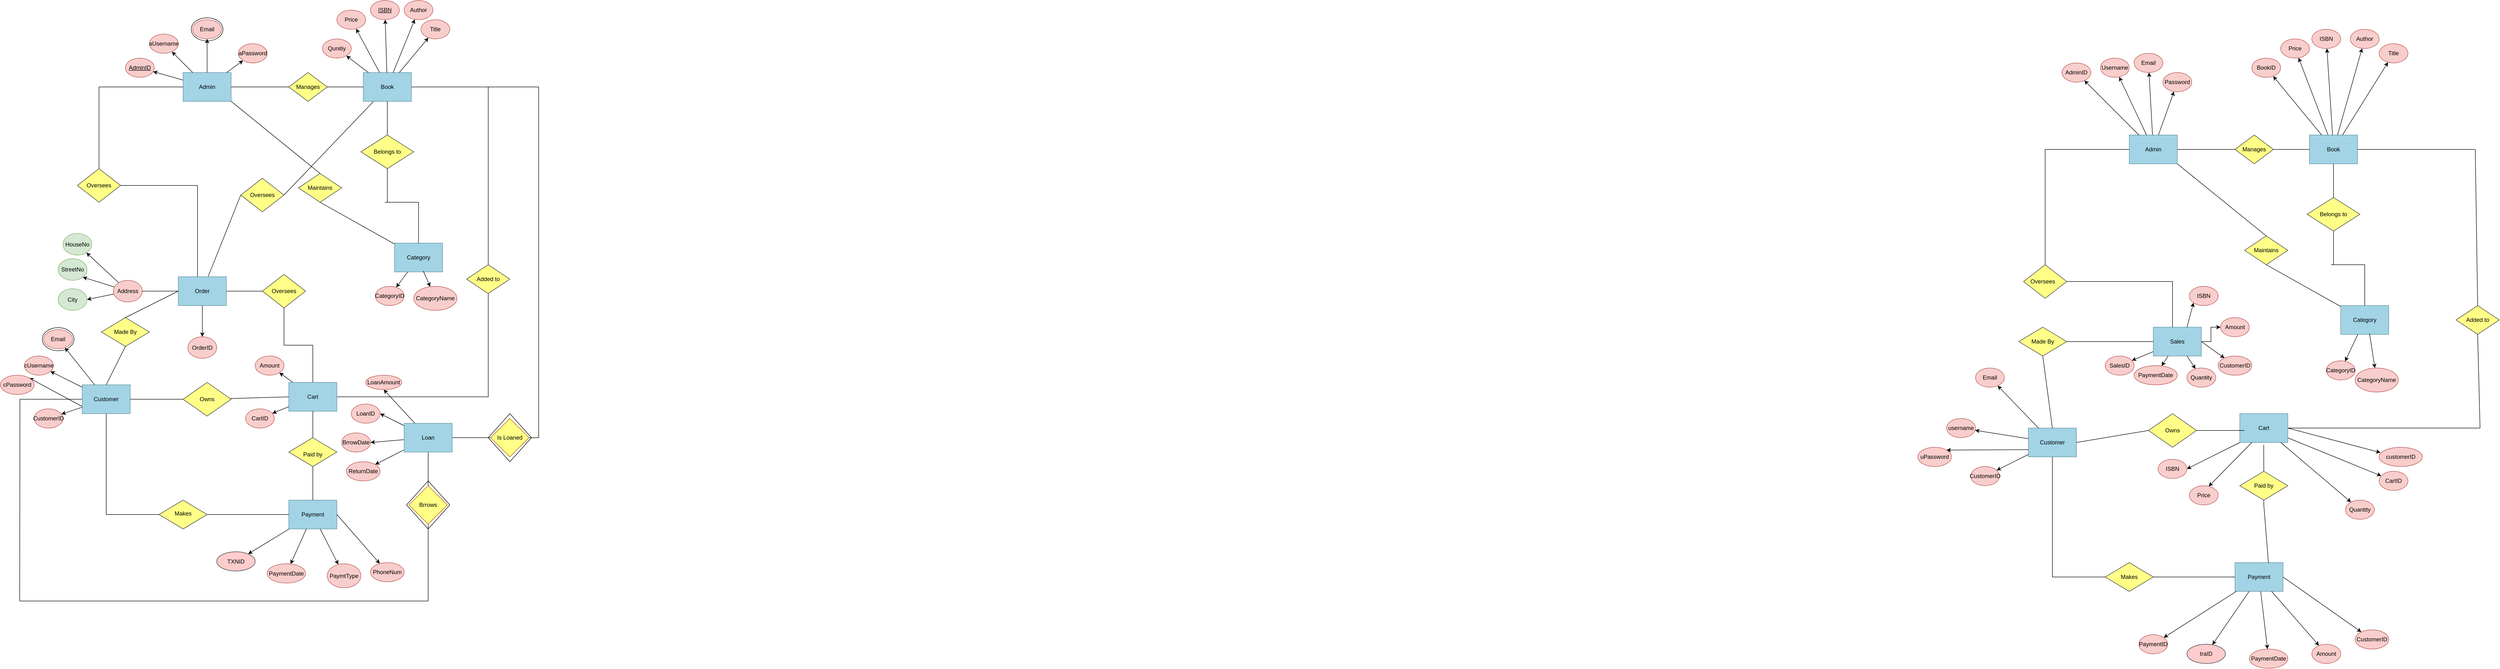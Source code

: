 <mxfile version="26.0.5">
  <diagram name="Page-1" id="6lhcVRIQe2DY9xGinTSk">
    <mxGraphModel dx="1050" dy="1434" grid="1" gridSize="10" guides="1" tooltips="1" connect="1" arrows="1" fold="1" page="0" pageScale="1" pageWidth="1390" pageHeight="980" math="0" shadow="0">
      <root>
        <mxCell id="0" />
        <mxCell id="1" parent="0" />
        <mxCell id="knSOr63fwJM2YxoM46Qa-2" value="Admin" style="rounded=0;whiteSpace=wrap;html=1;fillColor=#a2d4e6;strokeColor=#63919f;" parent="1" vertex="1">
          <mxGeometry x="470" y="-370" width="100" height="60" as="geometry" />
        </mxCell>
        <mxCell id="knSOr63fwJM2YxoM46Qa-3" value="&lt;u&gt;AdminID&lt;/u&gt;" style="ellipse;whiteSpace=wrap;html=1;fillColor=#f8cecc;strokeColor=#b85450;" parent="1" vertex="1">
          <mxGeometry x="350" y="-400" width="60" height="40" as="geometry" />
        </mxCell>
        <mxCell id="knSOr63fwJM2YxoM46Qa-4" parent="1" source="knSOr63fwJM2YxoM46Qa-2" target="knSOr63fwJM2YxoM46Qa-3" edge="1">
          <mxGeometry relative="1" as="geometry" />
        </mxCell>
        <mxCell id="knSOr63fwJM2YxoM46Qa-5" value="aUsername" style="ellipse;whiteSpace=wrap;html=1;fillColor=#f8cecc;strokeColor=#b85450;" parent="1" vertex="1">
          <mxGeometry x="400" y="-450" width="60" height="40" as="geometry" />
        </mxCell>
        <mxCell id="knSOr63fwJM2YxoM46Qa-6" parent="1" source="knSOr63fwJM2YxoM46Qa-2" target="knSOr63fwJM2YxoM46Qa-5" edge="1">
          <mxGeometry relative="1" as="geometry" />
        </mxCell>
        <mxCell id="knSOr63fwJM2YxoM46Qa-7" value="Email" style="ellipse;whiteSpace=wrap;html=1;fillColor=#f8cecc;strokeColor=#b85450;" parent="1" vertex="1">
          <mxGeometry x="490" y="-480" width="60" height="40" as="geometry" />
        </mxCell>
        <mxCell id="knSOr63fwJM2YxoM46Qa-8" parent="1" source="knSOr63fwJM2YxoM46Qa-2" target="knSOr63fwJM2YxoM46Qa-7" edge="1">
          <mxGeometry relative="1" as="geometry" />
        </mxCell>
        <mxCell id="knSOr63fwJM2YxoM46Qa-9" value="aPassword" style="ellipse;whiteSpace=wrap;html=1;fillColor=#f8cecc;strokeColor=#b85450;" parent="1" vertex="1">
          <mxGeometry x="585" y="-430" width="60" height="40" as="geometry" />
        </mxCell>
        <mxCell id="knSOr63fwJM2YxoM46Qa-10" parent="1" source="knSOr63fwJM2YxoM46Qa-2" target="knSOr63fwJM2YxoM46Qa-9" edge="1">
          <mxGeometry relative="1" as="geometry" />
        </mxCell>
        <mxCell id="knSOr63fwJM2YxoM46Qa-11" value="Manages" style="rhombus;whiteSpace=wrap;html=1;fillColor=#ffff88;strokeColor=#36393d;" parent="1" vertex="1">
          <mxGeometry x="690" y="-370" width="80" height="60" as="geometry" />
        </mxCell>
        <mxCell id="knSOr63fwJM2YxoM46Qa-12" value="Category" style="rounded=0;whiteSpace=wrap;html=1;fillColor=#a2d4e6;strokeColor=#63919f;" parent="1" vertex="1">
          <mxGeometry x="910" y="-15" width="100" height="60" as="geometry" />
        </mxCell>
        <mxCell id="knSOr63fwJM2YxoM46Qa-13" value="CategoryID" style="ellipse;whiteSpace=wrap;html=1;fillColor=#f8cecc;strokeColor=#b85450;" parent="1" vertex="1">
          <mxGeometry x="870" y="75" width="60" height="40" as="geometry" />
        </mxCell>
        <mxCell id="knSOr63fwJM2YxoM46Qa-14" parent="1" source="knSOr63fwJM2YxoM46Qa-12" target="knSOr63fwJM2YxoM46Qa-13" edge="1">
          <mxGeometry relative="1" as="geometry" />
        </mxCell>
        <mxCell id="knSOr63fwJM2YxoM46Qa-15" value="CategoryName" style="ellipse;whiteSpace=wrap;html=1;fillColor=#f8cecc;strokeColor=#b85450;" parent="1" vertex="1">
          <mxGeometry x="950" y="75" width="90" height="50" as="geometry" />
        </mxCell>
        <mxCell id="knSOr63fwJM2YxoM46Qa-16" style="exitX=0.6;exitY=0.971;exitDx=0;exitDy=0;exitPerimeter=0;" parent="1" source="knSOr63fwJM2YxoM46Qa-12" target="knSOr63fwJM2YxoM46Qa-15" edge="1">
          <mxGeometry relative="1" as="geometry">
            <mxPoint x="1000" y="211" as="sourcePoint" />
          </mxGeometry>
        </mxCell>
        <mxCell id="viwkElXMkvqY3WvH5bWG-11" style="edgeStyle=orthogonalEdgeStyle;rounded=0;orthogonalLoop=1;jettySize=auto;html=1;endArrow=none;endFill=0;" parent="1" source="knSOr63fwJM2YxoM46Qa-17" target="knSOr63fwJM2YxoM46Qa-91" edge="1">
          <mxGeometry relative="1" as="geometry">
            <mxPoint x="1120" y="-190" as="targetPoint" />
          </mxGeometry>
        </mxCell>
        <mxCell id="viwkElXMkvqY3WvH5bWG-37" style="rounded=0;orthogonalLoop=1;jettySize=auto;html=1;entryX=1;entryY=0.5;entryDx=0;entryDy=0;endArrow=none;endFill=0;" parent="1" source="knSOr63fwJM2YxoM46Qa-17" target="viwkElXMkvqY3WvH5bWG-40" edge="1">
          <mxGeometry relative="1" as="geometry">
            <mxPoint x="650" y="-140" as="targetPoint" />
          </mxGeometry>
        </mxCell>
        <mxCell id="XFWJKoRLsI-GRv0qEJuy-27" style="edgeStyle=orthogonalEdgeStyle;rounded=0;orthogonalLoop=1;jettySize=auto;html=1;entryX=1;entryY=0.5;entryDx=0;entryDy=0;endArrow=none;endFill=0;" edge="1" parent="1" source="knSOr63fwJM2YxoM46Qa-17" target="XFWJKoRLsI-GRv0qEJuy-25">
          <mxGeometry relative="1" as="geometry" />
        </mxCell>
        <mxCell id="knSOr63fwJM2YxoM46Qa-17" value="Book" style="rounded=0;whiteSpace=wrap;html=1;fillColor=#a2d4e6;strokeColor=#63919f;" parent="1" vertex="1">
          <mxGeometry x="845" y="-370" width="100" height="60" as="geometry" />
        </mxCell>
        <mxCell id="knSOr63fwJM2YxoM46Qa-18" value="Qunitiy" style="ellipse;whiteSpace=wrap;html=1;fillColor=#f8cecc;strokeColor=#b85450;" parent="1" vertex="1">
          <mxGeometry x="760" y="-440" width="60" height="40" as="geometry" />
        </mxCell>
        <mxCell id="knSOr63fwJM2YxoM46Qa-19" parent="1" source="knSOr63fwJM2YxoM46Qa-17" target="knSOr63fwJM2YxoM46Qa-18" edge="1">
          <mxGeometry relative="1" as="geometry" />
        </mxCell>
        <mxCell id="knSOr63fwJM2YxoM46Qa-20" value="Title" style="ellipse;whiteSpace=wrap;html=1;fillColor=#f8cecc;strokeColor=#b85450;" parent="1" vertex="1">
          <mxGeometry x="965" y="-480" width="60" height="40" as="geometry" />
        </mxCell>
        <mxCell id="knSOr63fwJM2YxoM46Qa-21" parent="1" source="knSOr63fwJM2YxoM46Qa-17" target="knSOr63fwJM2YxoM46Qa-20" edge="1">
          <mxGeometry relative="1" as="geometry" />
        </mxCell>
        <mxCell id="knSOr63fwJM2YxoM46Qa-22" value="&lt;u&gt;ISBN&lt;/u&gt;" style="ellipse;whiteSpace=wrap;html=1;fillColor=#f8cecc;strokeColor=#b85450;" parent="1" vertex="1">
          <mxGeometry x="860" y="-520" width="60" height="40" as="geometry" />
        </mxCell>
        <mxCell id="knSOr63fwJM2YxoM46Qa-23" parent="1" source="knSOr63fwJM2YxoM46Qa-17" target="knSOr63fwJM2YxoM46Qa-22" edge="1">
          <mxGeometry relative="1" as="geometry" />
        </mxCell>
        <mxCell id="knSOr63fwJM2YxoM46Qa-24" value="Price" style="ellipse;whiteSpace=wrap;html=1;fillColor=#f8cecc;strokeColor=#b85450;" parent="1" vertex="1">
          <mxGeometry x="790" y="-500" width="60" height="40" as="geometry" />
        </mxCell>
        <mxCell id="knSOr63fwJM2YxoM46Qa-25" parent="1" source="knSOr63fwJM2YxoM46Qa-17" target="knSOr63fwJM2YxoM46Qa-24" edge="1">
          <mxGeometry relative="1" as="geometry" />
        </mxCell>
        <mxCell id="knSOr63fwJM2YxoM46Qa-26" value="Author" style="ellipse;whiteSpace=wrap;html=1;fillColor=#f8cecc;strokeColor=#b85450;" parent="1" vertex="1">
          <mxGeometry x="930" y="-520" width="60" height="40" as="geometry" />
        </mxCell>
        <mxCell id="knSOr63fwJM2YxoM46Qa-27" parent="1" source="knSOr63fwJM2YxoM46Qa-17" target="knSOr63fwJM2YxoM46Qa-26" edge="1">
          <mxGeometry relative="1" as="geometry" />
        </mxCell>
        <mxCell id="knSOr63fwJM2YxoM46Qa-28" value="Payment" style="rounded=0;whiteSpace=wrap;html=1;fillColor=#a2d4e6;strokeColor=#63919f;" parent="1" vertex="1">
          <mxGeometry x="690" y="520" width="100" height="60" as="geometry" />
        </mxCell>
        <mxCell id="knSOr63fwJM2YxoM46Qa-31" value="PaymtType" style="ellipse;whiteSpace=wrap;html=1;fillColor=#f8cecc;strokeColor=#b85450;" parent="1" vertex="1">
          <mxGeometry x="770" y="652.5" width="70" height="50" as="geometry" />
        </mxCell>
        <mxCell id="knSOr63fwJM2YxoM46Qa-32" parent="1" source="knSOr63fwJM2YxoM46Qa-28" target="knSOr63fwJM2YxoM46Qa-31" edge="1">
          <mxGeometry relative="1" as="geometry" />
        </mxCell>
        <mxCell id="knSOr63fwJM2YxoM46Qa-33" value="PaymentDate" style="ellipse;whiteSpace=wrap;html=1;fillColor=#f8cecc;strokeColor=#b85450;" parent="1" vertex="1">
          <mxGeometry x="645" y="652.5" width="80" height="40" as="geometry" />
        </mxCell>
        <mxCell id="knSOr63fwJM2YxoM46Qa-34" parent="1" source="knSOr63fwJM2YxoM46Qa-28" target="knSOr63fwJM2YxoM46Qa-33" edge="1">
          <mxGeometry relative="1" as="geometry" />
        </mxCell>
        <mxCell id="knSOr63fwJM2YxoM46Qa-35" value="TXNID" style="ellipse;whiteSpace=wrap;html=1;fillColor=#ffcccc;strokeColor=#36393d;" parent="1" vertex="1">
          <mxGeometry x="540" y="627.5" width="80" height="40" as="geometry" />
        </mxCell>
        <mxCell id="knSOr63fwJM2YxoM46Qa-36" parent="1" source="knSOr63fwJM2YxoM46Qa-28" target="knSOr63fwJM2YxoM46Qa-35" edge="1">
          <mxGeometry relative="1" as="geometry" />
        </mxCell>
        <mxCell id="viwkElXMkvqY3WvH5bWG-10" style="edgeStyle=orthogonalEdgeStyle;rounded=0;orthogonalLoop=1;jettySize=auto;html=1;entryX=0.5;entryY=1;entryDx=0;entryDy=0;endArrow=none;endFill=0;" parent="1" source="knSOr63fwJM2YxoM46Qa-37" target="knSOr63fwJM2YxoM46Qa-91" edge="1">
          <mxGeometry relative="1" as="geometry" />
        </mxCell>
        <mxCell id="viwkElXMkvqY3WvH5bWG-21" style="edgeStyle=orthogonalEdgeStyle;rounded=0;orthogonalLoop=1;jettySize=auto;html=1;entryX=0.5;entryY=1;entryDx=0;entryDy=0;endArrow=none;endFill=0;" parent="1" source="knSOr63fwJM2YxoM46Qa-37" target="viwkElXMkvqY3WvH5bWG-15" edge="1">
          <mxGeometry relative="1" as="geometry" />
        </mxCell>
        <mxCell id="knSOr63fwJM2YxoM46Qa-37" value="Cart" style="rounded=0;whiteSpace=wrap;html=1;fillColor=#a2d4e6;strokeColor=#63919f;" parent="1" vertex="1">
          <mxGeometry x="690" y="275" width="100" height="60" as="geometry" />
        </mxCell>
        <mxCell id="knSOr63fwJM2YxoM46Qa-38" value="CartID" style="ellipse;whiteSpace=wrap;html=1;fillColor=#f8cecc;strokeColor=#b85450;" parent="1" vertex="1">
          <mxGeometry x="600" y="330" width="60" height="40" as="geometry" />
        </mxCell>
        <mxCell id="knSOr63fwJM2YxoM46Qa-39" parent="1" source="knSOr63fwJM2YxoM46Qa-37" target="knSOr63fwJM2YxoM46Qa-38" edge="1">
          <mxGeometry relative="1" as="geometry" />
        </mxCell>
        <mxCell id="knSOr63fwJM2YxoM46Qa-40" value="Amount" style="ellipse;whiteSpace=wrap;html=1;fillColor=#f8cecc;strokeColor=#b85450;" parent="1" vertex="1">
          <mxGeometry x="620" y="220" width="60" height="40" as="geometry" />
        </mxCell>
        <mxCell id="knSOr63fwJM2YxoM46Qa-41" parent="1" source="knSOr63fwJM2YxoM46Qa-37" target="knSOr63fwJM2YxoM46Qa-40" edge="1">
          <mxGeometry relative="1" as="geometry" />
        </mxCell>
        <mxCell id="viwkElXMkvqY3WvH5bWG-17" style="edgeStyle=orthogonalEdgeStyle;rounded=0;orthogonalLoop=1;jettySize=auto;html=1;entryX=0;entryY=0.5;entryDx=0;entryDy=0;endArrow=none;endFill=0;" parent="1" source="knSOr63fwJM2YxoM46Qa-42" target="viwkElXMkvqY3WvH5bWG-15" edge="1">
          <mxGeometry relative="1" as="geometry" />
        </mxCell>
        <mxCell id="viwkElXMkvqY3WvH5bWG-27" style="rounded=0;orthogonalLoop=1;jettySize=auto;html=1;entryX=1;entryY=0.5;entryDx=0;entryDy=0;endArrow=none;endFill=0;" parent="1" source="knSOr63fwJM2YxoM46Qa-42" target="viwkElXMkvqY3WvH5bWG-22" edge="1">
          <mxGeometry relative="1" as="geometry" />
        </mxCell>
        <mxCell id="viwkElXMkvqY3WvH5bWG-38" style="rounded=0;orthogonalLoop=1;jettySize=auto;html=1;entryX=0;entryY=0.5;entryDx=0;entryDy=0;endArrow=none;endFill=0;" parent="1" source="knSOr63fwJM2YxoM46Qa-42" target="viwkElXMkvqY3WvH5bWG-40" edge="1">
          <mxGeometry relative="1" as="geometry">
            <mxPoint x="560" y="10.0" as="targetPoint" />
          </mxGeometry>
        </mxCell>
        <mxCell id="knSOr63fwJM2YxoM46Qa-42" value="Order" style="rounded=0;whiteSpace=wrap;html=1;fillColor=#a2d4e6;strokeColor=#63919f;" parent="1" vertex="1">
          <mxGeometry x="460" y="55" width="100" height="60" as="geometry" />
        </mxCell>
        <mxCell id="knSOr63fwJM2YxoM46Qa-43" value="OrderID" style="ellipse;whiteSpace=wrap;html=1;fillColor=#f8cecc;strokeColor=#b85450;" parent="1" vertex="1">
          <mxGeometry x="480" y="180" width="60" height="45" as="geometry" />
        </mxCell>
        <mxCell id="knSOr63fwJM2YxoM46Qa-44" parent="1" source="knSOr63fwJM2YxoM46Qa-42" target="knSOr63fwJM2YxoM46Qa-43" edge="1">
          <mxGeometry relative="1" as="geometry" />
        </mxCell>
        <mxCell id="XFWJKoRLsI-GRv0qEJuy-2" style="edgeStyle=orthogonalEdgeStyle;rounded=0;orthogonalLoop=1;jettySize=auto;html=1;elbow=vertical;endArrow=none;endFill=0;" edge="1" parent="1" source="knSOr63fwJM2YxoM46Qa-49">
          <mxGeometry relative="1" as="geometry">
            <mxPoint x="130" y="730" as="targetPoint" />
          </mxGeometry>
        </mxCell>
        <mxCell id="knSOr63fwJM2YxoM46Qa-49" value="Customer" style="rounded=0;whiteSpace=wrap;html=1;fillColor=#a2d4e6;strokeColor=#63919f;" parent="1" vertex="1">
          <mxGeometry x="260" y="280" width="100" height="60" as="geometry" />
        </mxCell>
        <mxCell id="knSOr63fwJM2YxoM46Qa-50" value="CustomerID" style="ellipse;whiteSpace=wrap;html=1;fillColor=#f8cecc;strokeColor=#b85450;" parent="1" vertex="1">
          <mxGeometry x="160" y="330" width="60" height="40" as="geometry" />
        </mxCell>
        <mxCell id="knSOr63fwJM2YxoM46Qa-51" parent="1" source="knSOr63fwJM2YxoM46Qa-49" target="knSOr63fwJM2YxoM46Qa-50" edge="1">
          <mxGeometry relative="1" as="geometry" />
        </mxCell>
        <mxCell id="knSOr63fwJM2YxoM46Qa-52" value="cUsername" style="ellipse;whiteSpace=wrap;html=1;fillColor=#f8cecc;strokeColor=#b85450;" parent="1" vertex="1">
          <mxGeometry x="140" y="220" width="60" height="40" as="geometry" />
        </mxCell>
        <mxCell id="knSOr63fwJM2YxoM46Qa-53" parent="1" source="knSOr63fwJM2YxoM46Qa-49" target="knSOr63fwJM2YxoM46Qa-52" edge="1">
          <mxGeometry relative="1" as="geometry" />
        </mxCell>
        <mxCell id="knSOr63fwJM2YxoM46Qa-54" value="Email" style="ellipse;whiteSpace=wrap;html=1;fillColor=#f8cecc;strokeColor=#b85450;" parent="1" vertex="1">
          <mxGeometry x="180" y="165" width="60" height="40" as="geometry" />
        </mxCell>
        <mxCell id="knSOr63fwJM2YxoM46Qa-55" parent="1" source="knSOr63fwJM2YxoM46Qa-49" target="knSOr63fwJM2YxoM46Qa-54" edge="1">
          <mxGeometry relative="1" as="geometry" />
        </mxCell>
        <mxCell id="knSOr63fwJM2YxoM46Qa-56" value="" style="endArrow=none;html=1;rounded=0;entryX=0.5;entryY=1;entryDx=0;entryDy=0;exitX=0.5;exitY=0;exitDx=0;exitDy=0;" parent="1" source="knSOr63fwJM2YxoM46Qa-57" target="knSOr63fwJM2YxoM46Qa-17" edge="1">
          <mxGeometry width="50" height="50" relative="1" as="geometry">
            <mxPoint x="900" y="-210" as="sourcePoint" />
            <mxPoint x="900" y="-171" as="targetPoint" />
          </mxGeometry>
        </mxCell>
        <mxCell id="knSOr63fwJM2YxoM46Qa-57" value="" style="rhombus;whiteSpace=wrap;html=1;fillColor=#ffff88;strokeColor=#36393d;" parent="1" vertex="1">
          <mxGeometry x="840" y="-240" width="110" height="70" as="geometry" />
        </mxCell>
        <mxCell id="knSOr63fwJM2YxoM46Qa-59" value="Belongs to" style="text;html=1;align=center;verticalAlign=middle;whiteSpace=wrap;rounded=0;fillColor=none;strokeColor=none;glass=0;gradientColor=none;" parent="1" vertex="1">
          <mxGeometry x="865" y="-220" width="60" height="30" as="geometry" />
        </mxCell>
        <mxCell id="viwkElXMkvqY3WvH5bWG-7" style="rounded=0;orthogonalLoop=1;jettySize=auto;html=1;entryX=0;entryY=0.5;entryDx=0;entryDy=0;endArrow=none;endFill=0;" parent="1" source="knSOr63fwJM2YxoM46Qa-60" target="knSOr63fwJM2YxoM46Qa-37" edge="1">
          <mxGeometry relative="1" as="geometry">
            <mxPoint x="670" y="300" as="targetPoint" />
          </mxGeometry>
        </mxCell>
        <mxCell id="knSOr63fwJM2YxoM46Qa-60" value="" style="rhombus;whiteSpace=wrap;html=1;fillColor=#ffff88;strokeColor=#36393d;" parent="1" vertex="1">
          <mxGeometry x="470" y="275" width="100" height="70" as="geometry" />
        </mxCell>
        <mxCell id="knSOr63fwJM2YxoM46Qa-61" value="Owns" style="text;html=1;align=center;verticalAlign=middle;whiteSpace=wrap;rounded=0;" parent="1" vertex="1">
          <mxGeometry x="490" y="295" width="60" height="30" as="geometry" />
        </mxCell>
        <mxCell id="knSOr63fwJM2YxoM46Qa-62" value="" style="endArrow=none;html=1;rounded=0;entryX=0;entryY=0.5;entryDx=0;entryDy=0;exitX=1;exitY=0.5;exitDx=0;exitDy=0;" parent="1" source="knSOr63fwJM2YxoM46Qa-11" target="knSOr63fwJM2YxoM46Qa-17" edge="1">
          <mxGeometry width="50" height="50" relative="1" as="geometry">
            <mxPoint x="390" y="-160" as="sourcePoint" />
            <mxPoint x="440" y="-210" as="targetPoint" />
          </mxGeometry>
        </mxCell>
        <mxCell id="knSOr63fwJM2YxoM46Qa-65" value="" style="endArrow=none;html=1;rounded=0;entryX=0;entryY=0.5;entryDx=0;entryDy=0;exitX=1;exitY=0.5;exitDx=0;exitDy=0;" parent="1" source="knSOr63fwJM2YxoM46Qa-49" target="knSOr63fwJM2YxoM46Qa-60" edge="1">
          <mxGeometry width="50" height="50" relative="1" as="geometry">
            <mxPoint x="420" y="245" as="sourcePoint" />
            <mxPoint x="510" y="110" as="targetPoint" />
          </mxGeometry>
        </mxCell>
        <mxCell id="viwkElXMkvqY3WvH5bWG-8" style="rounded=0;orthogonalLoop=1;jettySize=auto;html=1;entryX=0.5;entryY=0;entryDx=0;entryDy=0;endArrow=none;endFill=0;" parent="1" source="knSOr63fwJM2YxoM46Qa-66" target="knSOr63fwJM2YxoM46Qa-28" edge="1">
          <mxGeometry relative="1" as="geometry" />
        </mxCell>
        <mxCell id="knSOr63fwJM2YxoM46Qa-66" value="" style="rhombus;whiteSpace=wrap;html=1;fillColor=#ffff88;strokeColor=#36393d;" parent="1" vertex="1">
          <mxGeometry x="690" y="390" width="100" height="60" as="geometry" />
        </mxCell>
        <mxCell id="knSOr63fwJM2YxoM46Qa-67" value="" style="endArrow=none;html=1;rounded=0;entryX=0.5;entryY=0;entryDx=0;entryDy=0;exitX=0.5;exitY=1;exitDx=0;exitDy=0;" parent="1" source="knSOr63fwJM2YxoM46Qa-37" target="knSOr63fwJM2YxoM46Qa-66" edge="1">
          <mxGeometry width="50" height="50" relative="1" as="geometry">
            <mxPoint x="750" y="260" as="sourcePoint" />
            <mxPoint x="749.81" y="325" as="targetPoint" />
          </mxGeometry>
        </mxCell>
        <mxCell id="knSOr63fwJM2YxoM46Qa-69" value="Paid by" style="text;html=1;align=center;verticalAlign=middle;whiteSpace=wrap;rounded=0;" parent="1" vertex="1">
          <mxGeometry x="710" y="410" width="60" height="30" as="geometry" />
        </mxCell>
        <mxCell id="knSOr63fwJM2YxoM46Qa-70" value="" style="rhombus;whiteSpace=wrap;html=1;fillColor=#ffff88;strokeColor=#36393d;" parent="1" vertex="1">
          <mxGeometry x="250" y="-170" width="90" height="70" as="geometry" />
        </mxCell>
        <mxCell id="knSOr63fwJM2YxoM46Qa-71" value="Oversees" style="text;html=1;align=center;verticalAlign=middle;whiteSpace=wrap;rounded=0;" parent="1" vertex="1">
          <mxGeometry x="265" y="-150" width="60" height="30" as="geometry" />
        </mxCell>
        <mxCell id="knSOr63fwJM2YxoM46Qa-72" value="" style="endArrow=none;html=1;rounded=0;entryX=0;entryY=0.5;entryDx=0;entryDy=0;exitX=0.5;exitY=0;exitDx=0;exitDy=0;" parent="1" source="knSOr63fwJM2YxoM46Qa-70" target="knSOr63fwJM2YxoM46Qa-2" edge="1">
          <mxGeometry width="50" height="50" relative="1" as="geometry">
            <mxPoint x="540" y="50" as="sourcePoint" />
            <mxPoint x="590" as="targetPoint" />
            <Array as="points">
              <mxPoint x="295" y="-340" />
            </Array>
          </mxGeometry>
        </mxCell>
        <mxCell id="knSOr63fwJM2YxoM46Qa-73" value="" style="endArrow=none;html=1;rounded=0;entryX=1;entryY=0.5;entryDx=0;entryDy=0;exitX=0.4;exitY=0;exitDx=0;exitDy=0;exitPerimeter=0;" parent="1" source="knSOr63fwJM2YxoM46Qa-42" target="knSOr63fwJM2YxoM46Qa-70" edge="1">
          <mxGeometry width="50" height="50" relative="1" as="geometry">
            <mxPoint x="560" y="40" as="sourcePoint" />
            <mxPoint x="570" y="-10" as="targetPoint" />
            <Array as="points">
              <mxPoint x="500" y="-135" />
            </Array>
          </mxGeometry>
        </mxCell>
        <mxCell id="knSOr63fwJM2YxoM46Qa-78" value="" style="rhombus;whiteSpace=wrap;html=1;fillColor=#ffff88;strokeColor=#36393d;" parent="1" vertex="1">
          <mxGeometry x="300" y="140" width="100" height="60" as="geometry" />
        </mxCell>
        <mxCell id="knSOr63fwJM2YxoM46Qa-79" value="" style="endArrow=none;html=1;rounded=0;exitX=0.5;exitY=0;exitDx=0;exitDy=0;entryX=0;entryY=0.5;entryDx=0;entryDy=0;" parent="1" source="knSOr63fwJM2YxoM46Qa-78" target="knSOr63fwJM2YxoM46Qa-42" edge="1">
          <mxGeometry width="50" height="50" relative="1" as="geometry">
            <mxPoint x="730" y="120" as="sourcePoint" />
            <mxPoint x="520" y="70" as="targetPoint" />
          </mxGeometry>
        </mxCell>
        <mxCell id="knSOr63fwJM2YxoM46Qa-80" value="" style="endArrow=none;html=1;rounded=0;exitX=0.5;exitY=0;exitDx=0;exitDy=0;entryX=0.5;entryY=1;entryDx=0;entryDy=0;" parent="1" source="knSOr63fwJM2YxoM46Qa-49" target="knSOr63fwJM2YxoM46Qa-78" edge="1">
          <mxGeometry width="50" height="50" relative="1" as="geometry">
            <mxPoint x="730" y="120" as="sourcePoint" />
            <mxPoint x="780" y="70" as="targetPoint" />
          </mxGeometry>
        </mxCell>
        <mxCell id="knSOr63fwJM2YxoM46Qa-81" value="Made By" style="text;html=1;align=center;verticalAlign=middle;whiteSpace=wrap;rounded=0;" parent="1" vertex="1">
          <mxGeometry x="320" y="155" width="60" height="30" as="geometry" />
        </mxCell>
        <mxCell id="knSOr63fwJM2YxoM46Qa-82" value="" style="rhombus;whiteSpace=wrap;html=1;fillColor=#ffff88;strokeColor=#36393d;" parent="1" vertex="1">
          <mxGeometry x="420" y="520" width="100" height="60" as="geometry" />
        </mxCell>
        <mxCell id="knSOr63fwJM2YxoM46Qa-83" value="Makes" style="text;html=1;align=center;verticalAlign=middle;whiteSpace=wrap;rounded=0;" parent="1" vertex="1">
          <mxGeometry x="440" y="535" width="60" height="25" as="geometry" />
        </mxCell>
        <mxCell id="knSOr63fwJM2YxoM46Qa-84" value="" style="endArrow=none;html=1;rounded=0;entryX=0;entryY=0.5;entryDx=0;entryDy=0;exitX=1;exitY=0.5;exitDx=0;exitDy=0;" parent="1" source="knSOr63fwJM2YxoM46Qa-82" target="knSOr63fwJM2YxoM46Qa-28" edge="1">
          <mxGeometry width="50" height="50" relative="1" as="geometry">
            <mxPoint x="610" y="420" as="sourcePoint" />
            <mxPoint x="660" y="370" as="targetPoint" />
          </mxGeometry>
        </mxCell>
        <mxCell id="knSOr63fwJM2YxoM46Qa-85" value="" style="endArrow=none;html=1;rounded=0;exitX=0.5;exitY=1;exitDx=0;exitDy=0;entryX=0;entryY=0.5;entryDx=0;entryDy=0;" parent="1" source="knSOr63fwJM2YxoM46Qa-49" target="knSOr63fwJM2YxoM46Qa-82" edge="1">
          <mxGeometry width="50" height="50" relative="1" as="geometry">
            <mxPoint x="610" y="420" as="sourcePoint" />
            <mxPoint x="660" y="370" as="targetPoint" />
            <Array as="points">
              <mxPoint x="310" y="550" />
            </Array>
          </mxGeometry>
        </mxCell>
        <mxCell id="knSOr63fwJM2YxoM46Qa-86" value="" style="rhombus;whiteSpace=wrap;html=1;fillColor=#ffff88;strokeColor=#36393d;" parent="1" vertex="1">
          <mxGeometry x="710" y="-160" width="90" height="60" as="geometry" />
        </mxCell>
        <mxCell id="knSOr63fwJM2YxoM46Qa-89" value="Maintains" style="text;html=1;align=center;verticalAlign=middle;whiteSpace=wrap;rounded=0;" parent="1" vertex="1">
          <mxGeometry x="725" y="-145" width="60" height="30" as="geometry" />
        </mxCell>
        <mxCell id="knSOr63fwJM2YxoM46Qa-91" value="" style="rhombus;whiteSpace=wrap;html=1;fillColor=#ffff88;strokeColor=#36393d;" parent="1" vertex="1">
          <mxGeometry x="1060" y="30" width="90" height="60" as="geometry" />
        </mxCell>
        <mxCell id="knSOr63fwJM2YxoM46Qa-94" value="Added to" style="text;html=1;align=center;verticalAlign=middle;whiteSpace=wrap;rounded=0;" parent="1" vertex="1">
          <mxGeometry x="1075" y="45" width="60" height="30" as="geometry" />
        </mxCell>
        <mxCell id="pzduVk1Wxx4do5fI0MAX-31" value="" style="endArrow=classic;html=1;rounded=0;exitX=1;exitY=0.5;exitDx=0;exitDy=0;" parent="1" source="knSOr63fwJM2YxoM46Qa-28" target="pzduVk1Wxx4do5fI0MAX-32" edge="1">
          <mxGeometry width="50" height="50" relative="1" as="geometry">
            <mxPoint x="990" y="600" as="sourcePoint" />
            <mxPoint x="1010" y="630" as="targetPoint" />
          </mxGeometry>
        </mxCell>
        <mxCell id="pzduVk1Wxx4do5fI0MAX-32" value="PhoneNum" style="ellipse;whiteSpace=wrap;html=1;fillColor=#f8cecc;strokeColor=#b85450;" parent="1" vertex="1">
          <mxGeometry x="860" y="650" width="70" height="40" as="geometry" />
        </mxCell>
        <mxCell id="pzduVk1Wxx4do5fI0MAX-35" value="" style="endArrow=classic;html=1;rounded=0;exitX=0;exitY=0.75;exitDx=0;exitDy=0;entryX=1;entryY=0;entryDx=0;entryDy=0;" parent="1" source="knSOr63fwJM2YxoM46Qa-49" target="pzduVk1Wxx4do5fI0MAX-36" edge="1">
          <mxGeometry width="50" height="50" relative="1" as="geometry">
            <mxPoint x="220" y="250" as="sourcePoint" />
            <mxPoint x="70" y="300" as="targetPoint" />
          </mxGeometry>
        </mxCell>
        <mxCell id="pzduVk1Wxx4do5fI0MAX-36" value="cPassword" style="ellipse;whiteSpace=wrap;html=1;fillColor=#f8cecc;strokeColor=#b85450;" parent="1" vertex="1">
          <mxGeometry x="90" y="260" width="70" height="40" as="geometry" />
        </mxCell>
        <mxCell id="pzduVk1Wxx4do5fI0MAX-38" value="" style="endArrow=none;html=1;rounded=0;entryX=0;entryY=0.5;entryDx=0;entryDy=0;exitX=1;exitY=0.5;exitDx=0;exitDy=0;" parent="1" source="knSOr63fwJM2YxoM46Qa-2" target="knSOr63fwJM2YxoM46Qa-11" edge="1">
          <mxGeometry width="50" height="50" relative="1" as="geometry">
            <mxPoint x="610" y="-310" as="sourcePoint" />
            <mxPoint x="660" y="-360" as="targetPoint" />
          </mxGeometry>
        </mxCell>
        <mxCell id="pzduVk1Wxx4do5fI0MAX-40" value="" style="endArrow=none;html=1;rounded=0;entryX=0.5;entryY=1;entryDx=0;entryDy=0;" parent="1" target="knSOr63fwJM2YxoM46Qa-57" edge="1">
          <mxGeometry width="50" height="50" relative="1" as="geometry">
            <mxPoint x="895" y="-100" as="sourcePoint" />
            <mxPoint x="990" y="-120" as="targetPoint" />
          </mxGeometry>
        </mxCell>
        <mxCell id="pzduVk1Wxx4do5fI0MAX-42" value="" style="endArrow=none;html=1;rounded=0;exitX=0.5;exitY=0;exitDx=0;exitDy=0;" parent="1" source="knSOr63fwJM2YxoM46Qa-12" edge="1">
          <mxGeometry width="50" height="50" relative="1" as="geometry">
            <mxPoint x="952.607" y="-15.0" as="sourcePoint" />
            <mxPoint x="960" y="-100" as="targetPoint" />
          </mxGeometry>
        </mxCell>
        <mxCell id="pzduVk1Wxx4do5fI0MAX-43" value="" style="endArrow=none;html=1;rounded=0;" parent="1" edge="1">
          <mxGeometry width="50" height="50" relative="1" as="geometry">
            <mxPoint x="890" y="-100" as="sourcePoint" />
            <mxPoint x="960" y="-100" as="targetPoint" />
          </mxGeometry>
        </mxCell>
        <mxCell id="pzduVk1Wxx4do5fI0MAX-44" value="" style="endArrow=none;html=1;rounded=0;entryX=0.5;entryY=0;entryDx=0;entryDy=0;exitX=1;exitY=1;exitDx=0;exitDy=0;" parent="1" source="knSOr63fwJM2YxoM46Qa-2" target="knSOr63fwJM2YxoM46Qa-86" edge="1">
          <mxGeometry width="50" height="50" relative="1" as="geometry">
            <mxPoint x="630" y="-280" as="sourcePoint" />
            <mxPoint x="580" y="-230" as="targetPoint" />
          </mxGeometry>
        </mxCell>
        <mxCell id="pzduVk1Wxx4do5fI0MAX-45" value="" style="endArrow=none;html=1;rounded=0;entryX=0.5;entryY=1;entryDx=0;entryDy=0;" parent="1" source="knSOr63fwJM2YxoM46Qa-12" target="knSOr63fwJM2YxoM46Qa-86" edge="1">
          <mxGeometry width="50" height="50" relative="1" as="geometry">
            <mxPoint x="780" y="-20" as="sourcePoint" />
            <mxPoint x="765" y="-99" as="targetPoint" />
          </mxGeometry>
        </mxCell>
        <mxCell id="jkkm4tTHfzDsb4FSxQV0-1" value="" style="endArrow=classic;html=1;rounded=0;exitX=0;exitY=1;exitDx=0;exitDy=0;entryX=1;entryY=0.5;entryDx=0;entryDy=0;" parent="1" source="jkkm4tTHfzDsb4FSxQV0-37" target="jkkm4tTHfzDsb4FSxQV0-91" edge="1">
          <mxGeometry width="50" height="50" relative="1" as="geometry">
            <mxPoint x="4740" y="420" as="sourcePoint" />
            <mxPoint x="4690" y="470" as="targetPoint" />
          </mxGeometry>
        </mxCell>
        <mxCell id="jkkm4tTHfzDsb4FSxQV0-2" value="Admin" style="rounded=0;whiteSpace=wrap;html=1;fillColor=#a2d4e6;strokeColor=#63919f;" parent="1" vertex="1">
          <mxGeometry x="4520" y="-240" width="100" height="60" as="geometry" />
        </mxCell>
        <mxCell id="jkkm4tTHfzDsb4FSxQV0-3" value="AdminID" style="ellipse;whiteSpace=wrap;html=1;fillColor=#f8cecc;strokeColor=#b85450;" parent="1" vertex="1">
          <mxGeometry x="4380" y="-390" width="60" height="40" as="geometry" />
        </mxCell>
        <mxCell id="jkkm4tTHfzDsb4FSxQV0-4" parent="1" source="jkkm4tTHfzDsb4FSxQV0-2" target="jkkm4tTHfzDsb4FSxQV0-3" edge="1">
          <mxGeometry relative="1" as="geometry" />
        </mxCell>
        <mxCell id="jkkm4tTHfzDsb4FSxQV0-5" value="Username" style="ellipse;whiteSpace=wrap;html=1;fillColor=#f8cecc;strokeColor=#b85450;" parent="1" vertex="1">
          <mxGeometry x="4460" y="-400" width="60" height="40" as="geometry" />
        </mxCell>
        <mxCell id="jkkm4tTHfzDsb4FSxQV0-6" parent="1" source="jkkm4tTHfzDsb4FSxQV0-2" target="jkkm4tTHfzDsb4FSxQV0-5" edge="1">
          <mxGeometry relative="1" as="geometry" />
        </mxCell>
        <mxCell id="jkkm4tTHfzDsb4FSxQV0-7" value="Email" style="ellipse;whiteSpace=wrap;html=1;fillColor=#f8cecc;strokeColor=#b85450;" parent="1" vertex="1">
          <mxGeometry x="4530" y="-410" width="60" height="40" as="geometry" />
        </mxCell>
        <mxCell id="jkkm4tTHfzDsb4FSxQV0-8" parent="1" source="jkkm4tTHfzDsb4FSxQV0-2" target="jkkm4tTHfzDsb4FSxQV0-7" edge="1">
          <mxGeometry relative="1" as="geometry" />
        </mxCell>
        <mxCell id="jkkm4tTHfzDsb4FSxQV0-9" value="Password" style="ellipse;whiteSpace=wrap;html=1;fillColor=#f8cecc;strokeColor=#b85450;" parent="1" vertex="1">
          <mxGeometry x="4590" y="-370" width="60" height="40" as="geometry" />
        </mxCell>
        <mxCell id="jkkm4tTHfzDsb4FSxQV0-10" parent="1" source="jkkm4tTHfzDsb4FSxQV0-2" target="jkkm4tTHfzDsb4FSxQV0-9" edge="1">
          <mxGeometry relative="1" as="geometry" />
        </mxCell>
        <mxCell id="jkkm4tTHfzDsb4FSxQV0-11" value="Manages" style="rhombus;whiteSpace=wrap;html=1;fillColor=#ffff88;strokeColor=#36393d;" parent="1" vertex="1">
          <mxGeometry x="4740" y="-240" width="80" height="60" as="geometry" />
        </mxCell>
        <mxCell id="jkkm4tTHfzDsb4FSxQV0-12" value="Category" style="rounded=0;whiteSpace=wrap;html=1;fillColor=#a2d4e6;strokeColor=#63919f;" parent="1" vertex="1">
          <mxGeometry x="4960" y="115" width="100" height="60" as="geometry" />
        </mxCell>
        <mxCell id="jkkm4tTHfzDsb4FSxQV0-13" value="CategoryID" style="ellipse;whiteSpace=wrap;html=1;fillColor=#f8cecc;strokeColor=#b85450;" parent="1" vertex="1">
          <mxGeometry x="4930" y="230" width="60" height="40" as="geometry" />
        </mxCell>
        <mxCell id="jkkm4tTHfzDsb4FSxQV0-14" parent="1" source="jkkm4tTHfzDsb4FSxQV0-12" target="jkkm4tTHfzDsb4FSxQV0-13" edge="1">
          <mxGeometry relative="1" as="geometry" />
        </mxCell>
        <mxCell id="jkkm4tTHfzDsb4FSxQV0-15" value="CategoryName" style="ellipse;whiteSpace=wrap;html=1;fillColor=#f8cecc;strokeColor=#b85450;" parent="1" vertex="1">
          <mxGeometry x="4990" y="245" width="90" height="50" as="geometry" />
        </mxCell>
        <mxCell id="jkkm4tTHfzDsb4FSxQV0-16" style="exitX=0.6;exitY=0.971;exitDx=0;exitDy=0;exitPerimeter=0;" parent="1" source="jkkm4tTHfzDsb4FSxQV0-12" target="jkkm4tTHfzDsb4FSxQV0-15" edge="1">
          <mxGeometry relative="1" as="geometry">
            <mxPoint x="5050" y="341" as="sourcePoint" />
          </mxGeometry>
        </mxCell>
        <mxCell id="jkkm4tTHfzDsb4FSxQV0-17" value="Book" style="rounded=0;whiteSpace=wrap;html=1;fillColor=#a2d4e6;strokeColor=#63919f;" parent="1" vertex="1">
          <mxGeometry x="4895" y="-240" width="100" height="60" as="geometry" />
        </mxCell>
        <mxCell id="jkkm4tTHfzDsb4FSxQV0-18" value="BookID" style="ellipse;whiteSpace=wrap;html=1;fillColor=#f8cecc;strokeColor=#b85450;" parent="1" vertex="1">
          <mxGeometry x="4775" y="-400" width="60" height="40" as="geometry" />
        </mxCell>
        <mxCell id="jkkm4tTHfzDsb4FSxQV0-19" parent="1" source="jkkm4tTHfzDsb4FSxQV0-17" target="jkkm4tTHfzDsb4FSxQV0-18" edge="1">
          <mxGeometry relative="1" as="geometry" />
        </mxCell>
        <mxCell id="jkkm4tTHfzDsb4FSxQV0-20" value="Title" style="ellipse;whiteSpace=wrap;html=1;fillColor=#f8cecc;strokeColor=#b85450;" parent="1" vertex="1">
          <mxGeometry x="5040" y="-430" width="60" height="40" as="geometry" />
        </mxCell>
        <mxCell id="jkkm4tTHfzDsb4FSxQV0-21" parent="1" source="jkkm4tTHfzDsb4FSxQV0-17" target="jkkm4tTHfzDsb4FSxQV0-20" edge="1">
          <mxGeometry relative="1" as="geometry" />
        </mxCell>
        <mxCell id="jkkm4tTHfzDsb4FSxQV0-22" value="ISBN" style="ellipse;whiteSpace=wrap;html=1;fillColor=#f8cecc;strokeColor=#b85450;" parent="1" vertex="1">
          <mxGeometry x="4900" y="-460" width="60" height="40" as="geometry" />
        </mxCell>
        <mxCell id="jkkm4tTHfzDsb4FSxQV0-23" parent="1" source="jkkm4tTHfzDsb4FSxQV0-17" target="jkkm4tTHfzDsb4FSxQV0-22" edge="1">
          <mxGeometry relative="1" as="geometry" />
        </mxCell>
        <mxCell id="jkkm4tTHfzDsb4FSxQV0-24" value="Price" style="ellipse;whiteSpace=wrap;html=1;fillColor=#f8cecc;strokeColor=#b85450;" parent="1" vertex="1">
          <mxGeometry x="4835" y="-440" width="60" height="40" as="geometry" />
        </mxCell>
        <mxCell id="jkkm4tTHfzDsb4FSxQV0-25" parent="1" source="jkkm4tTHfzDsb4FSxQV0-17" target="jkkm4tTHfzDsb4FSxQV0-24" edge="1">
          <mxGeometry relative="1" as="geometry" />
        </mxCell>
        <mxCell id="jkkm4tTHfzDsb4FSxQV0-26" value="Author" style="ellipse;whiteSpace=wrap;html=1;fillColor=#f8cecc;strokeColor=#b85450;" parent="1" vertex="1">
          <mxGeometry x="4980" y="-460" width="60" height="40" as="geometry" />
        </mxCell>
        <mxCell id="jkkm4tTHfzDsb4FSxQV0-27" parent="1" source="jkkm4tTHfzDsb4FSxQV0-17" target="jkkm4tTHfzDsb4FSxQV0-26" edge="1">
          <mxGeometry relative="1" as="geometry" />
        </mxCell>
        <mxCell id="jkkm4tTHfzDsb4FSxQV0-28" value="Payment" style="rounded=0;whiteSpace=wrap;html=1;fillColor=#a2d4e6;strokeColor=#63919f;" parent="1" vertex="1">
          <mxGeometry x="4740" y="650" width="100" height="60" as="geometry" />
        </mxCell>
        <mxCell id="jkkm4tTHfzDsb4FSxQV0-29" value="PaymentID" style="ellipse;whiteSpace=wrap;html=1;fillColor=#f8cecc;strokeColor=#b85450;" parent="1" vertex="1">
          <mxGeometry x="4540" y="800" width="60" height="40" as="geometry" />
        </mxCell>
        <mxCell id="jkkm4tTHfzDsb4FSxQV0-30" parent="1" source="jkkm4tTHfzDsb4FSxQV0-28" target="jkkm4tTHfzDsb4FSxQV0-29" edge="1">
          <mxGeometry relative="1" as="geometry" />
        </mxCell>
        <mxCell id="jkkm4tTHfzDsb4FSxQV0-31" value="Amount" style="ellipse;whiteSpace=wrap;html=1;fillColor=#f8cecc;strokeColor=#b85450;" parent="1" vertex="1">
          <mxGeometry x="4900" y="820" width="60" height="40" as="geometry" />
        </mxCell>
        <mxCell id="jkkm4tTHfzDsb4FSxQV0-32" parent="1" source="jkkm4tTHfzDsb4FSxQV0-28" target="jkkm4tTHfzDsb4FSxQV0-31" edge="1">
          <mxGeometry relative="1" as="geometry" />
        </mxCell>
        <mxCell id="jkkm4tTHfzDsb4FSxQV0-33" value="PaymentDate" style="ellipse;whiteSpace=wrap;html=1;fillColor=#f8cecc;strokeColor=#b85450;" parent="1" vertex="1">
          <mxGeometry x="4770" y="830" width="80" height="40" as="geometry" />
        </mxCell>
        <mxCell id="jkkm4tTHfzDsb4FSxQV0-34" parent="1" source="jkkm4tTHfzDsb4FSxQV0-28" target="jkkm4tTHfzDsb4FSxQV0-33" edge="1">
          <mxGeometry relative="1" as="geometry" />
        </mxCell>
        <mxCell id="jkkm4tTHfzDsb4FSxQV0-35" value="traID" style="ellipse;whiteSpace=wrap;html=1;fillColor=#ffcccc;strokeColor=#36393d;" parent="1" vertex="1">
          <mxGeometry x="4640" y="820" width="80" height="40" as="geometry" />
        </mxCell>
        <mxCell id="jkkm4tTHfzDsb4FSxQV0-36" parent="1" source="jkkm4tTHfzDsb4FSxQV0-28" target="jkkm4tTHfzDsb4FSxQV0-35" edge="1">
          <mxGeometry relative="1" as="geometry" />
        </mxCell>
        <mxCell id="jkkm4tTHfzDsb4FSxQV0-37" value="Cart" style="rounded=0;whiteSpace=wrap;html=1;fillColor=#a2d4e6;strokeColor=#63919f;" parent="1" vertex="1">
          <mxGeometry x="4750" y="340" width="100" height="60" as="geometry" />
        </mxCell>
        <mxCell id="jkkm4tTHfzDsb4FSxQV0-38" value="CartID" style="ellipse;whiteSpace=wrap;html=1;fillColor=#f8cecc;strokeColor=#b85450;" parent="1" vertex="1">
          <mxGeometry x="5040" y="460" width="60" height="40" as="geometry" />
        </mxCell>
        <mxCell id="jkkm4tTHfzDsb4FSxQV0-39" parent="1" source="jkkm4tTHfzDsb4FSxQV0-37" target="jkkm4tTHfzDsb4FSxQV0-38" edge="1">
          <mxGeometry relative="1" as="geometry" />
        </mxCell>
        <mxCell id="jkkm4tTHfzDsb4FSxQV0-40" value="Quantity" style="ellipse;whiteSpace=wrap;html=1;fillColor=#f8cecc;strokeColor=#b85450;" parent="1" vertex="1">
          <mxGeometry x="4970" y="520" width="60" height="40" as="geometry" />
        </mxCell>
        <mxCell id="jkkm4tTHfzDsb4FSxQV0-41" parent="1" source="jkkm4tTHfzDsb4FSxQV0-37" target="jkkm4tTHfzDsb4FSxQV0-40" edge="1">
          <mxGeometry relative="1" as="geometry" />
        </mxCell>
        <mxCell id="jkkm4tTHfzDsb4FSxQV0-42" style="edgeStyle=orthogonalEdgeStyle;rounded=0;orthogonalLoop=1;jettySize=auto;html=1;" parent="1" source="jkkm4tTHfzDsb4FSxQV0-43" target="jkkm4tTHfzDsb4FSxQV0-108" edge="1">
          <mxGeometry relative="1" as="geometry" />
        </mxCell>
        <mxCell id="jkkm4tTHfzDsb4FSxQV0-43" value="Sales" style="rounded=0;whiteSpace=wrap;html=1;fillColor=#a2d4e6;strokeColor=#63919f;" parent="1" vertex="1">
          <mxGeometry x="4570" y="160" width="100" height="60" as="geometry" />
        </mxCell>
        <mxCell id="jkkm4tTHfzDsb4FSxQV0-44" value="SalesID" style="ellipse;whiteSpace=wrap;html=1;fillColor=#f8cecc;strokeColor=#b85450;" parent="1" vertex="1">
          <mxGeometry x="4470" y="220" width="60" height="40" as="geometry" />
        </mxCell>
        <mxCell id="jkkm4tTHfzDsb4FSxQV0-45" parent="1" source="jkkm4tTHfzDsb4FSxQV0-43" target="jkkm4tTHfzDsb4FSxQV0-44" edge="1">
          <mxGeometry relative="1" as="geometry" />
        </mxCell>
        <mxCell id="jkkm4tTHfzDsb4FSxQV0-46" value="Quantity" style="ellipse;whiteSpace=wrap;html=1;fillColor=#f8cecc;strokeColor=#b85450;" parent="1" vertex="1">
          <mxGeometry x="4640" y="245" width="60" height="40" as="geometry" />
        </mxCell>
        <mxCell id="jkkm4tTHfzDsb4FSxQV0-47" parent="1" source="jkkm4tTHfzDsb4FSxQV0-43" target="jkkm4tTHfzDsb4FSxQV0-46" edge="1">
          <mxGeometry relative="1" as="geometry" />
        </mxCell>
        <mxCell id="jkkm4tTHfzDsb4FSxQV0-48" value="PaymentDate" style="ellipse;whiteSpace=wrap;html=1;fillColor=#f8cecc;strokeColor=#b85450;" parent="1" vertex="1">
          <mxGeometry x="4530" y="240" width="90" height="40" as="geometry" />
        </mxCell>
        <mxCell id="jkkm4tTHfzDsb4FSxQV0-49" parent="1" source="jkkm4tTHfzDsb4FSxQV0-43" target="jkkm4tTHfzDsb4FSxQV0-48" edge="1">
          <mxGeometry relative="1" as="geometry" />
        </mxCell>
        <mxCell id="jkkm4tTHfzDsb4FSxQV0-50" value="Customer" style="rounded=0;whiteSpace=wrap;html=1;fillColor=#a2d4e6;strokeColor=#63919f;" parent="1" vertex="1">
          <mxGeometry x="4310" y="370" width="100" height="60" as="geometry" />
        </mxCell>
        <mxCell id="jkkm4tTHfzDsb4FSxQV0-51" value="CustomerID" style="ellipse;whiteSpace=wrap;html=1;fillColor=#f8cecc;strokeColor=#b85450;" parent="1" vertex="1">
          <mxGeometry x="4190" y="450" width="60" height="40" as="geometry" />
        </mxCell>
        <mxCell id="jkkm4tTHfzDsb4FSxQV0-52" parent="1" source="jkkm4tTHfzDsb4FSxQV0-50" target="jkkm4tTHfzDsb4FSxQV0-51" edge="1">
          <mxGeometry relative="1" as="geometry" />
        </mxCell>
        <mxCell id="jkkm4tTHfzDsb4FSxQV0-53" value="username" style="ellipse;whiteSpace=wrap;html=1;fillColor=#f8cecc;strokeColor=#b85450;" parent="1" vertex="1">
          <mxGeometry x="4140" y="350" width="60" height="40" as="geometry" />
        </mxCell>
        <mxCell id="jkkm4tTHfzDsb4FSxQV0-54" parent="1" source="jkkm4tTHfzDsb4FSxQV0-50" target="jkkm4tTHfzDsb4FSxQV0-53" edge="1">
          <mxGeometry relative="1" as="geometry" />
        </mxCell>
        <mxCell id="jkkm4tTHfzDsb4FSxQV0-55" value="Email" style="ellipse;whiteSpace=wrap;html=1;fillColor=#f8cecc;strokeColor=#b85450;" parent="1" vertex="1">
          <mxGeometry x="4200" y="245" width="60" height="40" as="geometry" />
        </mxCell>
        <mxCell id="jkkm4tTHfzDsb4FSxQV0-56" parent="1" source="jkkm4tTHfzDsb4FSxQV0-50" target="jkkm4tTHfzDsb4FSxQV0-55" edge="1">
          <mxGeometry relative="1" as="geometry" />
        </mxCell>
        <mxCell id="jkkm4tTHfzDsb4FSxQV0-57" value="" style="endArrow=none;html=1;rounded=0;entryX=0.5;entryY=1;entryDx=0;entryDy=0;exitX=0.5;exitY=0;exitDx=0;exitDy=0;" parent="1" source="jkkm4tTHfzDsb4FSxQV0-58" target="jkkm4tTHfzDsb4FSxQV0-17" edge="1">
          <mxGeometry width="50" height="50" relative="1" as="geometry">
            <mxPoint x="4950" y="-80" as="sourcePoint" />
            <mxPoint x="4950" y="-41" as="targetPoint" />
          </mxGeometry>
        </mxCell>
        <mxCell id="jkkm4tTHfzDsb4FSxQV0-58" value="" style="rhombus;whiteSpace=wrap;html=1;fillColor=#ffff88;strokeColor=#36393d;" parent="1" vertex="1">
          <mxGeometry x="4890" y="-110" width="110" height="70" as="geometry" />
        </mxCell>
        <mxCell id="jkkm4tTHfzDsb4FSxQV0-59" value="Belongs to" style="text;html=1;align=center;verticalAlign=middle;whiteSpace=wrap;rounded=0;fillColor=none;strokeColor=none;glass=0;gradientColor=none;" parent="1" vertex="1">
          <mxGeometry x="4915" y="-90" width="60" height="30" as="geometry" />
        </mxCell>
        <mxCell id="jkkm4tTHfzDsb4FSxQV0-60" value="" style="rhombus;whiteSpace=wrap;html=1;fillColor=#ffff88;strokeColor=#36393d;" parent="1" vertex="1">
          <mxGeometry x="4560" y="340" width="100" height="70" as="geometry" />
        </mxCell>
        <mxCell id="jkkm4tTHfzDsb4FSxQV0-61" value="Owns" style="text;html=1;align=center;verticalAlign=middle;whiteSpace=wrap;rounded=0;" parent="1" vertex="1">
          <mxGeometry x="4580" y="360" width="60" height="30" as="geometry" />
        </mxCell>
        <mxCell id="jkkm4tTHfzDsb4FSxQV0-62" value="" style="endArrow=none;html=1;rounded=0;entryX=0;entryY=0.5;entryDx=0;entryDy=0;exitX=1;exitY=0.5;exitDx=0;exitDy=0;" parent="1" source="jkkm4tTHfzDsb4FSxQV0-11" target="jkkm4tTHfzDsb4FSxQV0-17" edge="1">
          <mxGeometry width="50" height="50" relative="1" as="geometry">
            <mxPoint x="4440" y="-30" as="sourcePoint" />
            <mxPoint x="4490" y="-80" as="targetPoint" />
          </mxGeometry>
        </mxCell>
        <mxCell id="jkkm4tTHfzDsb4FSxQV0-63" value="" style="endArrow=none;html=1;rounded=0;exitX=1;exitY=0.5;exitDx=0;exitDy=0;" parent="1" source="jkkm4tTHfzDsb4FSxQV0-60" edge="1">
          <mxGeometry width="50" height="50" relative="1" as="geometry">
            <mxPoint x="4510" y="910" as="sourcePoint" />
            <mxPoint x="4760" y="375" as="targetPoint" />
            <Array as="points">
              <mxPoint x="4720" y="375" />
            </Array>
          </mxGeometry>
        </mxCell>
        <mxCell id="jkkm4tTHfzDsb4FSxQV0-64" value="" style="endArrow=none;html=1;rounded=0;entryX=0;entryY=0.5;entryDx=0;entryDy=0;exitX=1;exitY=0.5;exitDx=0;exitDy=0;" parent="1" source="jkkm4tTHfzDsb4FSxQV0-50" target="jkkm4tTHfzDsb4FSxQV0-60" edge="1">
          <mxGeometry width="50" height="50" relative="1" as="geometry">
            <mxPoint x="4470" y="375" as="sourcePoint" />
            <mxPoint x="4560" y="240" as="targetPoint" />
          </mxGeometry>
        </mxCell>
        <mxCell id="jkkm4tTHfzDsb4FSxQV0-65" value="" style="rhombus;whiteSpace=wrap;html=1;fillColor=#ffff88;strokeColor=#36393d;" parent="1" vertex="1">
          <mxGeometry x="4750" y="460" width="100" height="60" as="geometry" />
        </mxCell>
        <mxCell id="jkkm4tTHfzDsb4FSxQV0-66" value="" style="endArrow=none;html=1;rounded=0;entryX=0.5;entryY=0;entryDx=0;entryDy=0;" parent="1" target="jkkm4tTHfzDsb4FSxQV0-65" edge="1">
          <mxGeometry width="50" height="50" relative="1" as="geometry">
            <mxPoint x="4799.81" y="405" as="sourcePoint" />
            <mxPoint x="4799.81" y="455" as="targetPoint" />
            <Array as="points">
              <mxPoint x="4799.81" y="425" />
            </Array>
          </mxGeometry>
        </mxCell>
        <mxCell id="jkkm4tTHfzDsb4FSxQV0-67" value="" style="endArrow=none;html=1;rounded=0;exitX=0.696;exitY=0.011;exitDx=0;exitDy=0;entryX=0.5;entryY=1;entryDx=0;entryDy=0;exitPerimeter=0;" parent="1" source="jkkm4tTHfzDsb4FSxQV0-28" target="jkkm4tTHfzDsb4FSxQV0-65" edge="1">
          <mxGeometry width="50" height="50" relative="1" as="geometry">
            <mxPoint x="4510" y="410" as="sourcePoint" />
            <mxPoint x="4560" y="360" as="targetPoint" />
            <Array as="points">
              <mxPoint x="4800" y="530" />
            </Array>
          </mxGeometry>
        </mxCell>
        <mxCell id="jkkm4tTHfzDsb4FSxQV0-68" value="Paid by" style="text;html=1;align=center;verticalAlign=middle;whiteSpace=wrap;rounded=0;" parent="1" vertex="1">
          <mxGeometry x="4770" y="475" width="60" height="30" as="geometry" />
        </mxCell>
        <mxCell id="jkkm4tTHfzDsb4FSxQV0-69" value="" style="rhombus;whiteSpace=wrap;html=1;fillColor=#ffff88;strokeColor=#36393d;" parent="1" vertex="1">
          <mxGeometry x="4300" y="30" width="90" height="70" as="geometry" />
        </mxCell>
        <mxCell id="jkkm4tTHfzDsb4FSxQV0-70" value="Oversees" style="text;html=1;align=center;verticalAlign=middle;whiteSpace=wrap;rounded=0;" parent="1" vertex="1">
          <mxGeometry x="4310" y="50" width="60" height="30" as="geometry" />
        </mxCell>
        <mxCell id="jkkm4tTHfzDsb4FSxQV0-71" value="" style="endArrow=none;html=1;rounded=0;entryX=0;entryY=0.5;entryDx=0;entryDy=0;exitX=0.5;exitY=0;exitDx=0;exitDy=0;" parent="1" source="jkkm4tTHfzDsb4FSxQV0-69" target="jkkm4tTHfzDsb4FSxQV0-2" edge="1">
          <mxGeometry width="50" height="50" relative="1" as="geometry">
            <mxPoint x="4590" y="180" as="sourcePoint" />
            <mxPoint x="4640" y="130" as="targetPoint" />
            <Array as="points">
              <mxPoint x="4345" y="-210" />
            </Array>
          </mxGeometry>
        </mxCell>
        <mxCell id="jkkm4tTHfzDsb4FSxQV0-72" value="" style="endArrow=none;html=1;rounded=0;entryX=1;entryY=0.5;entryDx=0;entryDy=0;exitX=0.4;exitY=0;exitDx=0;exitDy=0;exitPerimeter=0;" parent="1" source="jkkm4tTHfzDsb4FSxQV0-43" target="jkkm4tTHfzDsb4FSxQV0-69" edge="1">
          <mxGeometry width="50" height="50" relative="1" as="geometry">
            <mxPoint x="4610" y="170" as="sourcePoint" />
            <mxPoint x="4620" y="120" as="targetPoint" />
            <Array as="points">
              <mxPoint x="4610" y="65" />
            </Array>
          </mxGeometry>
        </mxCell>
        <mxCell id="jkkm4tTHfzDsb4FSxQV0-73" value="" style="rhombus;whiteSpace=wrap;html=1;fillColor=#ffff88;strokeColor=#36393d;" parent="1" vertex="1">
          <mxGeometry x="4290" y="160" width="100" height="60" as="geometry" />
        </mxCell>
        <mxCell id="jkkm4tTHfzDsb4FSxQV0-74" value="" style="endArrow=none;html=1;rounded=0;exitX=1;exitY=0.5;exitDx=0;exitDy=0;entryX=0;entryY=0.5;entryDx=0;entryDy=0;" parent="1" source="jkkm4tTHfzDsb4FSxQV0-73" target="jkkm4tTHfzDsb4FSxQV0-43" edge="1">
          <mxGeometry width="50" height="50" relative="1" as="geometry">
            <mxPoint x="4780" y="250" as="sourcePoint" />
            <mxPoint x="4570" y="200" as="targetPoint" />
          </mxGeometry>
        </mxCell>
        <mxCell id="jkkm4tTHfzDsb4FSxQV0-75" value="" style="endArrow=none;html=1;rounded=0;exitX=0.5;exitY=0;exitDx=0;exitDy=0;entryX=0.5;entryY=1;entryDx=0;entryDy=0;" parent="1" source="jkkm4tTHfzDsb4FSxQV0-50" target="jkkm4tTHfzDsb4FSxQV0-73" edge="1">
          <mxGeometry width="50" height="50" relative="1" as="geometry">
            <mxPoint x="4780" y="250" as="sourcePoint" />
            <mxPoint x="4830" y="200" as="targetPoint" />
          </mxGeometry>
        </mxCell>
        <mxCell id="jkkm4tTHfzDsb4FSxQV0-76" value="Made By" style="text;html=1;align=center;verticalAlign=middle;whiteSpace=wrap;rounded=0;" parent="1" vertex="1">
          <mxGeometry x="4310" y="175" width="60" height="30" as="geometry" />
        </mxCell>
        <mxCell id="jkkm4tTHfzDsb4FSxQV0-77" value="" style="rhombus;whiteSpace=wrap;html=1;fillColor=#ffff88;strokeColor=#36393d;" parent="1" vertex="1">
          <mxGeometry x="4470" y="650" width="100" height="60" as="geometry" />
        </mxCell>
        <mxCell id="jkkm4tTHfzDsb4FSxQV0-78" value="Makes" style="text;html=1;align=center;verticalAlign=middle;whiteSpace=wrap;rounded=0;" parent="1" vertex="1">
          <mxGeometry x="4490" y="667.5" width="60" height="25" as="geometry" />
        </mxCell>
        <mxCell id="jkkm4tTHfzDsb4FSxQV0-79" value="" style="endArrow=none;html=1;rounded=0;entryX=0;entryY=0.5;entryDx=0;entryDy=0;exitX=1;exitY=0.5;exitDx=0;exitDy=0;" parent="1" source="jkkm4tTHfzDsb4FSxQV0-77" target="jkkm4tTHfzDsb4FSxQV0-28" edge="1">
          <mxGeometry width="50" height="50" relative="1" as="geometry">
            <mxPoint x="4660" y="550" as="sourcePoint" />
            <mxPoint x="4710" y="500" as="targetPoint" />
          </mxGeometry>
        </mxCell>
        <mxCell id="jkkm4tTHfzDsb4FSxQV0-80" value="" style="endArrow=none;html=1;rounded=0;exitX=0.5;exitY=1;exitDx=0;exitDy=0;entryX=0;entryY=0.5;entryDx=0;entryDy=0;" parent="1" source="jkkm4tTHfzDsb4FSxQV0-50" target="jkkm4tTHfzDsb4FSxQV0-77" edge="1">
          <mxGeometry width="50" height="50" relative="1" as="geometry">
            <mxPoint x="4660" y="550" as="sourcePoint" />
            <mxPoint x="4710" y="500" as="targetPoint" />
            <Array as="points">
              <mxPoint x="4360" y="680" />
            </Array>
          </mxGeometry>
        </mxCell>
        <mxCell id="jkkm4tTHfzDsb4FSxQV0-81" value="" style="rhombus;whiteSpace=wrap;html=1;fillColor=#ffff88;strokeColor=#36393d;" parent="1" vertex="1">
          <mxGeometry x="4760" y="-30" width="90" height="60" as="geometry" />
        </mxCell>
        <mxCell id="jkkm4tTHfzDsb4FSxQV0-82" value="Maintains" style="text;html=1;align=center;verticalAlign=middle;whiteSpace=wrap;rounded=0;" parent="1" vertex="1">
          <mxGeometry x="4775" y="-15" width="60" height="30" as="geometry" />
        </mxCell>
        <mxCell id="jkkm4tTHfzDsb4FSxQV0-83" value="" style="rhombus;whiteSpace=wrap;html=1;fillColor=#ffff88;strokeColor=#36393d;" parent="1" vertex="1">
          <mxGeometry x="5200" y="115" width="90" height="60" as="geometry" />
        </mxCell>
        <mxCell id="jkkm4tTHfzDsb4FSxQV0-84" value="Added to" style="text;html=1;align=center;verticalAlign=middle;whiteSpace=wrap;rounded=0;" parent="1" vertex="1">
          <mxGeometry x="5215" y="130" width="60" height="30" as="geometry" />
        </mxCell>
        <mxCell id="jkkm4tTHfzDsb4FSxQV0-85" value="" style="endArrow=none;html=1;rounded=0;exitX=0.5;exitY=0;exitDx=0;exitDy=0;" parent="1" source="jkkm4tTHfzDsb4FSxQV0-83" edge="1">
          <mxGeometry width="50" height="50" relative="1" as="geometry">
            <mxPoint x="5246" y="125" as="sourcePoint" />
            <mxPoint x="5240" y="-210" as="targetPoint" />
          </mxGeometry>
        </mxCell>
        <mxCell id="jkkm4tTHfzDsb4FSxQV0-86" value="" style="endArrow=none;html=1;rounded=0;exitX=1;exitY=0.5;exitDx=0;exitDy=0;" parent="1" source="jkkm4tTHfzDsb4FSxQV0-17" edge="1">
          <mxGeometry width="50" height="50" relative="1" as="geometry">
            <mxPoint x="5040" y="-60" as="sourcePoint" />
            <mxPoint x="5240" y="-210" as="targetPoint" />
          </mxGeometry>
        </mxCell>
        <mxCell id="jkkm4tTHfzDsb4FSxQV0-87" value="" style="endArrow=none;html=1;rounded=0;exitX=1;exitY=0.5;exitDx=0;exitDy=0;" parent="1" source="jkkm4tTHfzDsb4FSxQV0-37" edge="1">
          <mxGeometry width="50" height="50" relative="1" as="geometry">
            <mxPoint x="4895" y="370" as="sourcePoint" />
            <mxPoint x="5250" y="370" as="targetPoint" />
          </mxGeometry>
        </mxCell>
        <mxCell id="jkkm4tTHfzDsb4FSxQV0-88" value="" style="endArrow=none;html=1;rounded=0;entryX=0.5;entryY=1;entryDx=0;entryDy=0;" parent="1" target="jkkm4tTHfzDsb4FSxQV0-83" edge="1">
          <mxGeometry width="50" height="50" relative="1" as="geometry">
            <mxPoint x="5250" y="370" as="sourcePoint" />
            <mxPoint x="5290" y="270" as="targetPoint" />
          </mxGeometry>
        </mxCell>
        <mxCell id="jkkm4tTHfzDsb4FSxQV0-89" value="customerID" style="ellipse;whiteSpace=wrap;html=1;fillColor=#f8cecc;strokeColor=#b85450;" parent="1" vertex="1">
          <mxGeometry x="5040" y="410" width="90" height="40" as="geometry" />
        </mxCell>
        <mxCell id="jkkm4tTHfzDsb4FSxQV0-90" style="exitX=1;exitY=0.5;exitDx=0;exitDy=0;entryX=0.03;entryY=0.275;entryDx=0;entryDy=0;entryPerimeter=0;" parent="1" source="jkkm4tTHfzDsb4FSxQV0-37" target="jkkm4tTHfzDsb4FSxQV0-89" edge="1">
          <mxGeometry relative="1" as="geometry">
            <mxPoint x="4970" y="400" as="sourcePoint" />
            <mxPoint x="5010" y="420" as="targetPoint" />
            <Array as="points" />
          </mxGeometry>
        </mxCell>
        <mxCell id="jkkm4tTHfzDsb4FSxQV0-91" value="ISBN" style="ellipse;whiteSpace=wrap;html=1;fillColor=#f8cecc;strokeColor=#b85450;" parent="1" vertex="1">
          <mxGeometry x="4580" y="435" width="60" height="40" as="geometry" />
        </mxCell>
        <mxCell id="jkkm4tTHfzDsb4FSxQV0-92" value="Price" style="ellipse;whiteSpace=wrap;html=1;fillColor=#f8cecc;strokeColor=#b85450;" parent="1" vertex="1">
          <mxGeometry x="4645" y="490" width="60" height="40" as="geometry" />
        </mxCell>
        <mxCell id="jkkm4tTHfzDsb4FSxQV0-93" value="" style="endArrow=classic;html=1;rounded=0;entryX=0.673;entryY=0.035;entryDx=0;entryDy=0;entryPerimeter=0;exitX=0.25;exitY=1;exitDx=0;exitDy=0;" parent="1" source="jkkm4tTHfzDsb4FSxQV0-37" target="jkkm4tTHfzDsb4FSxQV0-92" edge="1">
          <mxGeometry width="50" height="50" relative="1" as="geometry">
            <mxPoint x="4780" y="410" as="sourcePoint" />
            <mxPoint x="4670" y="457.5" as="targetPoint" />
          </mxGeometry>
        </mxCell>
        <mxCell id="jkkm4tTHfzDsb4FSxQV0-94" value="" style="endArrow=classic;html=1;rounded=0;exitX=1;exitY=0.5;exitDx=0;exitDy=0;" parent="1" source="jkkm4tTHfzDsb4FSxQV0-28" target="jkkm4tTHfzDsb4FSxQV0-95" edge="1">
          <mxGeometry width="50" height="50" relative="1" as="geometry">
            <mxPoint x="5040" y="730" as="sourcePoint" />
            <mxPoint x="5060" y="760" as="targetPoint" />
          </mxGeometry>
        </mxCell>
        <mxCell id="jkkm4tTHfzDsb4FSxQV0-95" value="CustomerID" style="ellipse;whiteSpace=wrap;html=1;fillColor=#f8cecc;strokeColor=#b85450;" parent="1" vertex="1">
          <mxGeometry x="4990" y="790" width="70" height="40" as="geometry" />
        </mxCell>
        <mxCell id="jkkm4tTHfzDsb4FSxQV0-96" value="" style="endArrow=classic;html=1;rounded=0;exitX=0;exitY=0.75;exitDx=0;exitDy=0;entryX=1;entryY=0;entryDx=0;entryDy=0;" parent="1" source="jkkm4tTHfzDsb4FSxQV0-50" target="jkkm4tTHfzDsb4FSxQV0-97" edge="1">
          <mxGeometry width="50" height="50" relative="1" as="geometry">
            <mxPoint x="4270" y="380" as="sourcePoint" />
            <mxPoint x="4120" y="430" as="targetPoint" />
          </mxGeometry>
        </mxCell>
        <mxCell id="jkkm4tTHfzDsb4FSxQV0-97" value="uPassword" style="ellipse;whiteSpace=wrap;html=1;fillColor=#f8cecc;strokeColor=#b85450;" parent="1" vertex="1">
          <mxGeometry x="4080" y="410" width="70" height="40" as="geometry" />
        </mxCell>
        <mxCell id="jkkm4tTHfzDsb4FSxQV0-98" value="" style="endArrow=none;html=1;rounded=0;entryX=0;entryY=0.5;entryDx=0;entryDy=0;exitX=1;exitY=0.5;exitDx=0;exitDy=0;" parent="1" source="jkkm4tTHfzDsb4FSxQV0-2" target="jkkm4tTHfzDsb4FSxQV0-11" edge="1">
          <mxGeometry width="50" height="50" relative="1" as="geometry">
            <mxPoint x="4660" y="-180" as="sourcePoint" />
            <mxPoint x="4710" y="-230" as="targetPoint" />
          </mxGeometry>
        </mxCell>
        <mxCell id="jkkm4tTHfzDsb4FSxQV0-99" value="" style="endArrow=none;html=1;rounded=0;entryX=0.5;entryY=1;entryDx=0;entryDy=0;" parent="1" target="jkkm4tTHfzDsb4FSxQV0-58" edge="1">
          <mxGeometry width="50" height="50" relative="1" as="geometry">
            <mxPoint x="4945" y="30" as="sourcePoint" />
            <mxPoint x="5040" y="10" as="targetPoint" />
          </mxGeometry>
        </mxCell>
        <mxCell id="jkkm4tTHfzDsb4FSxQV0-100" value="" style="endArrow=none;html=1;rounded=0;exitX=0.5;exitY=0;exitDx=0;exitDy=0;" parent="1" source="jkkm4tTHfzDsb4FSxQV0-12" edge="1">
          <mxGeometry width="50" height="50" relative="1" as="geometry">
            <mxPoint x="5002.607" y="115.0" as="sourcePoint" />
            <mxPoint x="5010" y="30" as="targetPoint" />
          </mxGeometry>
        </mxCell>
        <mxCell id="jkkm4tTHfzDsb4FSxQV0-101" value="" style="endArrow=none;html=1;rounded=0;" parent="1" edge="1">
          <mxGeometry width="50" height="50" relative="1" as="geometry">
            <mxPoint x="4940" y="30" as="sourcePoint" />
            <mxPoint x="5010" y="30" as="targetPoint" />
          </mxGeometry>
        </mxCell>
        <mxCell id="jkkm4tTHfzDsb4FSxQV0-102" value="" style="endArrow=none;html=1;rounded=0;entryX=0.5;entryY=0;entryDx=0;entryDy=0;exitX=1;exitY=1;exitDx=0;exitDy=0;" parent="1" source="jkkm4tTHfzDsb4FSxQV0-2" target="jkkm4tTHfzDsb4FSxQV0-81" edge="1">
          <mxGeometry width="50" height="50" relative="1" as="geometry">
            <mxPoint x="4680" y="-150" as="sourcePoint" />
            <mxPoint x="4630" y="-100" as="targetPoint" />
          </mxGeometry>
        </mxCell>
        <mxCell id="jkkm4tTHfzDsb4FSxQV0-103" value="" style="endArrow=none;html=1;rounded=0;entryX=0.5;entryY=1;entryDx=0;entryDy=0;" parent="1" source="jkkm4tTHfzDsb4FSxQV0-12" target="jkkm4tTHfzDsb4FSxQV0-81" edge="1">
          <mxGeometry width="50" height="50" relative="1" as="geometry">
            <mxPoint x="4830" y="110" as="sourcePoint" />
            <mxPoint x="4815" y="31" as="targetPoint" />
          </mxGeometry>
        </mxCell>
        <mxCell id="jkkm4tTHfzDsb4FSxQV0-104" value="" style="endArrow=classic;html=1;rounded=0;entryX=0;entryY=1;entryDx=0;entryDy=0;" parent="1" target="jkkm4tTHfzDsb4FSxQV0-105" edge="1">
          <mxGeometry width="50" height="50" relative="1" as="geometry">
            <mxPoint x="4640" y="160" as="sourcePoint" />
            <mxPoint x="4690" y="110" as="targetPoint" />
          </mxGeometry>
        </mxCell>
        <mxCell id="jkkm4tTHfzDsb4FSxQV0-105" value="ISBN" style="ellipse;whiteSpace=wrap;html=1;fillColor=#f8cecc;strokeColor=#b85450;" parent="1" vertex="1">
          <mxGeometry x="4645" y="75" width="60" height="40" as="geometry" />
        </mxCell>
        <mxCell id="jkkm4tTHfzDsb4FSxQV0-106" value="CustomerID" style="ellipse;whiteSpace=wrap;html=1;fillColor=#f8cecc;strokeColor=#b85450;" parent="1" vertex="1">
          <mxGeometry x="4705" y="220" width="70" height="40" as="geometry" />
        </mxCell>
        <mxCell id="jkkm4tTHfzDsb4FSxQV0-107" value="" style="endArrow=classic;html=1;rounded=0;exitX=1;exitY=0.5;exitDx=0;exitDy=0;" parent="1" source="jkkm4tTHfzDsb4FSxQV0-43" target="jkkm4tTHfzDsb4FSxQV0-106" edge="1">
          <mxGeometry width="50" height="50" relative="1" as="geometry">
            <mxPoint x="4690" y="180" as="sourcePoint" />
            <mxPoint x="4740" y="130" as="targetPoint" />
          </mxGeometry>
        </mxCell>
        <mxCell id="jkkm4tTHfzDsb4FSxQV0-108" value="Amount" style="ellipse;whiteSpace=wrap;html=1;fillColor=#f8cecc;strokeColor=#b85450;" parent="1" vertex="1">
          <mxGeometry x="4710" y="140" width="60" height="40" as="geometry" />
        </mxCell>
        <mxCell id="viwkElXMkvqY3WvH5bWG-15" value="" style="rhombus;whiteSpace=wrap;html=1;fillColor=#ffff88;strokeColor=#36393d;" parent="1" vertex="1">
          <mxGeometry x="635" y="50" width="90" height="70" as="geometry" />
        </mxCell>
        <mxCell id="viwkElXMkvqY3WvH5bWG-16" value="Oversees" style="text;html=1;align=center;verticalAlign=middle;whiteSpace=wrap;rounded=0;" parent="1" vertex="1">
          <mxGeometry x="650" y="70" width="60" height="30" as="geometry" />
        </mxCell>
        <mxCell id="viwkElXMkvqY3WvH5bWG-29" style="rounded=0;orthogonalLoop=1;jettySize=auto;html=1;entryX=1;entryY=1;entryDx=0;entryDy=0;" parent="1" source="viwkElXMkvqY3WvH5bWG-22" target="viwkElXMkvqY3WvH5bWG-34" edge="1">
          <mxGeometry relative="1" as="geometry">
            <mxPoint x="272" y="3" as="targetPoint" />
          </mxGeometry>
        </mxCell>
        <mxCell id="viwkElXMkvqY3WvH5bWG-31" style="rounded=0;orthogonalLoop=1;jettySize=auto;html=1;entryX=1;entryY=0.5;entryDx=0;entryDy=0;" parent="1" source="viwkElXMkvqY3WvH5bWG-22" target="viwkElXMkvqY3WvH5bWG-30" edge="1">
          <mxGeometry relative="1" as="geometry" />
        </mxCell>
        <mxCell id="viwkElXMkvqY3WvH5bWG-36" style="rounded=0;orthogonalLoop=1;jettySize=auto;html=1;" parent="1" source="viwkElXMkvqY3WvH5bWG-22" target="viwkElXMkvqY3WvH5bWG-35" edge="1">
          <mxGeometry relative="1" as="geometry" />
        </mxCell>
        <mxCell id="viwkElXMkvqY3WvH5bWG-22" value="Address" style="ellipse;whiteSpace=wrap;html=1;fillColor=#f8cecc;strokeColor=#b85450;" parent="1" vertex="1">
          <mxGeometry x="325" y="62.5" width="60" height="45" as="geometry" />
        </mxCell>
        <mxCell id="viwkElXMkvqY3WvH5bWG-30" value="City" style="ellipse;whiteSpace=wrap;html=1;fillColor=#d5e8d4;strokeColor=#82b366;" parent="1" vertex="1">
          <mxGeometry x="210" y="80" width="60" height="45" as="geometry" />
        </mxCell>
        <mxCell id="viwkElXMkvqY3WvH5bWG-34" value="StreetNo" style="ellipse;whiteSpace=wrap;html=1;fillColor=#d5e8d4;strokeColor=#82b366;" parent="1" vertex="1">
          <mxGeometry x="210" y="17.5" width="60" height="45" as="geometry" />
        </mxCell>
        <mxCell id="viwkElXMkvqY3WvH5bWG-35" value="HouseNo" style="ellipse;whiteSpace=wrap;html=1;fillColor=#d5e8d4;strokeColor=#82b366;" parent="1" vertex="1">
          <mxGeometry x="220" y="-35" width="60" height="45" as="geometry" />
        </mxCell>
        <mxCell id="viwkElXMkvqY3WvH5bWG-40" value="" style="rhombus;whiteSpace=wrap;html=1;fillColor=#ffff88;strokeColor=#36393d;" parent="1" vertex="1">
          <mxGeometry x="590" y="-150" width="90" height="70" as="geometry" />
        </mxCell>
        <mxCell id="viwkElXMkvqY3WvH5bWG-41" value="Oversees" style="text;html=1;align=center;verticalAlign=middle;whiteSpace=wrap;rounded=0;" parent="1" vertex="1">
          <mxGeometry x="605" y="-130" width="60" height="30" as="geometry" />
        </mxCell>
        <mxCell id="viwkElXMkvqY3WvH5bWG-45" value="" style="ellipse;whiteSpace=wrap;html=1;fillColor=none;fontStyle=0" parent="1" vertex="1">
          <mxGeometry x="487" y="-484" width="66" height="48" as="geometry" />
        </mxCell>
        <mxCell id="viwkElXMkvqY3WvH5bWG-46" value="" style="ellipse;whiteSpace=wrap;html=1;fillColor=none;fontStyle=0" parent="1" vertex="1">
          <mxGeometry x="177" y="161" width="66" height="48" as="geometry" />
        </mxCell>
        <mxCell id="XFWJKoRLsI-GRv0qEJuy-6" value="" style="edgeStyle=orthogonalEdgeStyle;rounded=0;orthogonalLoop=1;jettySize=auto;html=1;endArrow=none;endFill=0;" edge="1" parent="1" source="XFWJKoRLsI-GRv0qEJuy-1" target="XFWJKoRLsI-GRv0qEJuy-5">
          <mxGeometry relative="1" as="geometry" />
        </mxCell>
        <mxCell id="XFWJKoRLsI-GRv0qEJuy-13" style="rounded=0;orthogonalLoop=1;jettySize=auto;html=1;entryX=1;entryY=0.5;entryDx=0;entryDy=0;" edge="1" parent="1" source="XFWJKoRLsI-GRv0qEJuy-1" target="XFWJKoRLsI-GRv0qEJuy-12">
          <mxGeometry relative="1" as="geometry" />
        </mxCell>
        <mxCell id="XFWJKoRLsI-GRv0qEJuy-15" style="rounded=0;orthogonalLoop=1;jettySize=auto;html=1;entryX=1;entryY=0;entryDx=0;entryDy=0;" edge="1" parent="1" source="XFWJKoRLsI-GRv0qEJuy-1" target="XFWJKoRLsI-GRv0qEJuy-14">
          <mxGeometry relative="1" as="geometry" />
        </mxCell>
        <mxCell id="XFWJKoRLsI-GRv0qEJuy-16" style="rounded=0;orthogonalLoop=1;jettySize=auto;html=1;entryX=1;entryY=0.5;entryDx=0;entryDy=0;" edge="1" parent="1" source="XFWJKoRLsI-GRv0qEJuy-1" target="XFWJKoRLsI-GRv0qEJuy-10">
          <mxGeometry relative="1" as="geometry" />
        </mxCell>
        <mxCell id="XFWJKoRLsI-GRv0qEJuy-26" style="rounded=0;orthogonalLoop=1;jettySize=auto;html=1;entryX=0;entryY=0.5;entryDx=0;entryDy=0;endArrow=none;endFill=0;" edge="1" parent="1" source="XFWJKoRLsI-GRv0qEJuy-1" target="XFWJKoRLsI-GRv0qEJuy-25">
          <mxGeometry relative="1" as="geometry" />
        </mxCell>
        <mxCell id="XFWJKoRLsI-GRv0qEJuy-29" style="rounded=0;orthogonalLoop=1;jettySize=auto;html=1;entryX=0.5;entryY=1;entryDx=0;entryDy=0;" edge="1" parent="1" source="XFWJKoRLsI-GRv0qEJuy-1" target="XFWJKoRLsI-GRv0qEJuy-28">
          <mxGeometry relative="1" as="geometry" />
        </mxCell>
        <mxCell id="XFWJKoRLsI-GRv0qEJuy-1" value="Loan" style="rounded=0;whiteSpace=wrap;html=1;fillColor=#a2d4e6;strokeColor=#63919f;" vertex="1" parent="1">
          <mxGeometry x="930" y="360" width="100" height="60" as="geometry" />
        </mxCell>
        <mxCell id="XFWJKoRLsI-GRv0qEJuy-7" style="rounded=0;orthogonalLoop=1;jettySize=auto;html=1;endArrow=none;endFill=0;" edge="1" parent="1" source="XFWJKoRLsI-GRv0qEJuy-5">
          <mxGeometry relative="1" as="geometry">
            <mxPoint x="980" y="730" as="targetPoint" />
          </mxGeometry>
        </mxCell>
        <mxCell id="XFWJKoRLsI-GRv0qEJuy-5" value="Brrows" style="rhombus;whiteSpace=wrap;html=1;fillColor=#FFFF88;strokeColor=#b46504;rounded=0;" vertex="1" parent="1">
          <mxGeometry x="940" y="490" width="80" height="80" as="geometry" />
        </mxCell>
        <mxCell id="XFWJKoRLsI-GRv0qEJuy-8" value="" style="endArrow=none;html=1;rounded=0;" edge="1" parent="1">
          <mxGeometry width="50" height="50" relative="1" as="geometry">
            <mxPoint x="130" y="730" as="sourcePoint" />
            <mxPoint x="980" y="730" as="targetPoint" />
          </mxGeometry>
        </mxCell>
        <mxCell id="XFWJKoRLsI-GRv0qEJuy-10" value="LoanID" style="ellipse;whiteSpace=wrap;html=1;fillColor=#f8cecc;strokeColor=#b85450;" vertex="1" parent="1">
          <mxGeometry x="820" y="320" width="60" height="40" as="geometry" />
        </mxCell>
        <mxCell id="XFWJKoRLsI-GRv0qEJuy-12" value="BrrowDate" style="ellipse;whiteSpace=wrap;html=1;fillColor=#f8cecc;strokeColor=#b85450;" vertex="1" parent="1">
          <mxGeometry x="800" y="380" width="60" height="40" as="geometry" />
        </mxCell>
        <mxCell id="XFWJKoRLsI-GRv0qEJuy-14" value="ReturnDate" style="ellipse;whiteSpace=wrap;html=1;fillColor=#f8cecc;strokeColor=#b85450;" vertex="1" parent="1">
          <mxGeometry x="810" y="440" width="70" height="40" as="geometry" />
        </mxCell>
        <mxCell id="XFWJKoRLsI-GRv0qEJuy-25" value="Is Loaned" style="rhombus;whiteSpace=wrap;html=1;fillColor=#FFFF88;strokeColor=#b46504;rounded=0;" vertex="1" parent="1">
          <mxGeometry x="1110" y="350" width="80" height="80" as="geometry" />
        </mxCell>
        <mxCell id="XFWJKoRLsI-GRv0qEJuy-28" value="LoanAmount" style="ellipse;whiteSpace=wrap;html=1;fillColor=#f8cecc;strokeColor=#b85450;" vertex="1" parent="1">
          <mxGeometry x="850" y="260" width="75" height="30" as="geometry" />
        </mxCell>
        <mxCell id="XFWJKoRLsI-GRv0qEJuy-30" value="" style="rhombus;whiteSpace=wrap;html=1;fillColor=none;" vertex="1" parent="1">
          <mxGeometry x="935" y="480" width="90" height="100" as="geometry" />
        </mxCell>
        <mxCell id="XFWJKoRLsI-GRv0qEJuy-31" value="" style="rhombus;whiteSpace=wrap;html=1;fillColor=none;" vertex="1" parent="1">
          <mxGeometry x="1105" y="340" width="90" height="100" as="geometry" />
        </mxCell>
      </root>
    </mxGraphModel>
  </diagram>
</mxfile>
